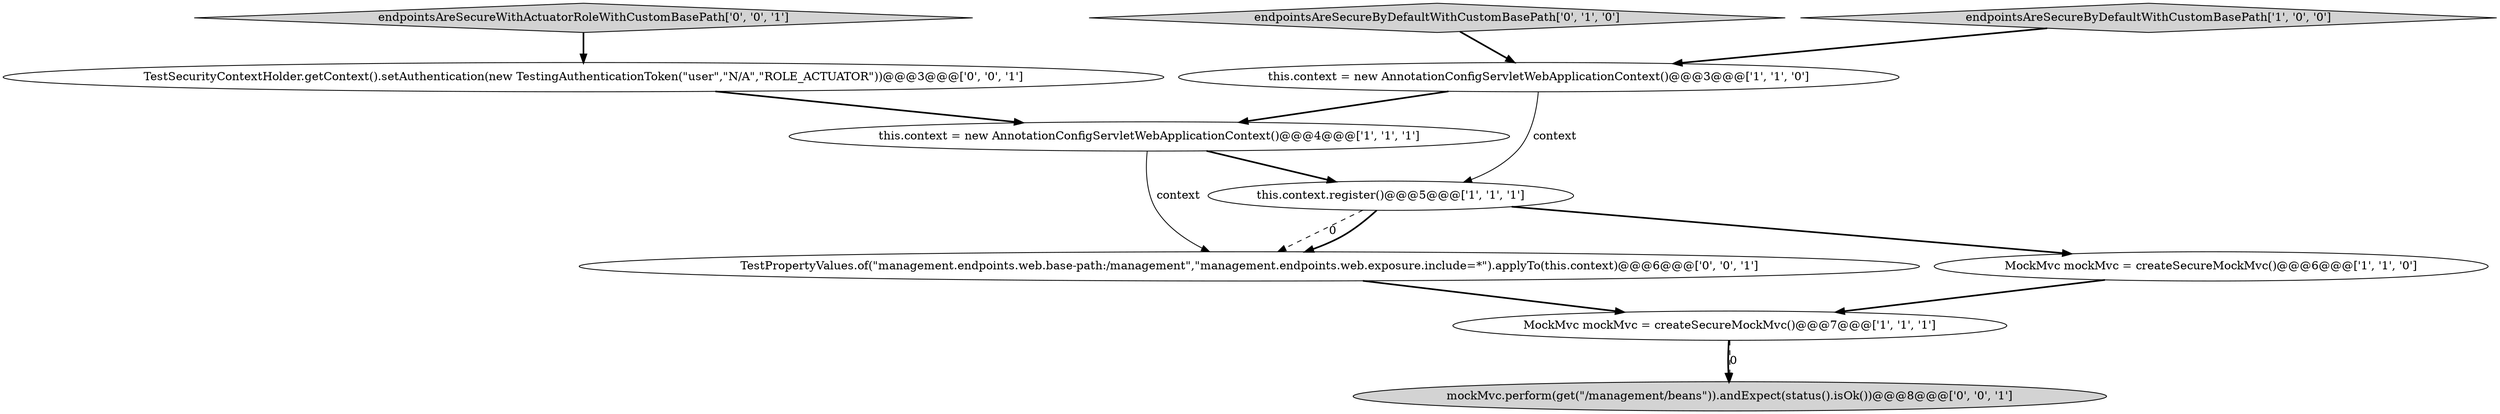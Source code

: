 digraph {
4 [style = filled, label = "this.context = new AnnotationConfigServletWebApplicationContext()@@@3@@@['1', '1', '0']", fillcolor = white, shape = ellipse image = "AAA0AAABBB1BBB"];
5 [style = filled, label = "MockMvc mockMvc = createSecureMockMvc()@@@7@@@['1', '1', '1']", fillcolor = white, shape = ellipse image = "AAA0AAABBB1BBB"];
10 [style = filled, label = "endpointsAreSecureWithActuatorRoleWithCustomBasePath['0', '0', '1']", fillcolor = lightgray, shape = diamond image = "AAA0AAABBB3BBB"];
7 [style = filled, label = "mockMvc.perform(get(\"/management/beans\")).andExpect(status().isOk())@@@8@@@['0', '0', '1']", fillcolor = lightgray, shape = ellipse image = "AAA0AAABBB3BBB"];
8 [style = filled, label = "TestSecurityContextHolder.getContext().setAuthentication(new TestingAuthenticationToken(\"user\",\"N/A\",\"ROLE_ACTUATOR\"))@@@3@@@['0', '0', '1']", fillcolor = white, shape = ellipse image = "AAA0AAABBB3BBB"];
9 [style = filled, label = "TestPropertyValues.of(\"management.endpoints.web.base-path:/management\",\"management.endpoints.web.exposure.include=*\").applyTo(this.context)@@@6@@@['0', '0', '1']", fillcolor = white, shape = ellipse image = "AAA0AAABBB3BBB"];
1 [style = filled, label = "this.context.register()@@@5@@@['1', '1', '1']", fillcolor = white, shape = ellipse image = "AAA0AAABBB1BBB"];
0 [style = filled, label = "this.context = new AnnotationConfigServletWebApplicationContext()@@@4@@@['1', '1', '1']", fillcolor = white, shape = ellipse image = "AAA0AAABBB1BBB"];
6 [style = filled, label = "endpointsAreSecureByDefaultWithCustomBasePath['0', '1', '0']", fillcolor = lightgray, shape = diamond image = "AAA0AAABBB2BBB"];
2 [style = filled, label = "MockMvc mockMvc = createSecureMockMvc()@@@6@@@['1', '1', '0']", fillcolor = white, shape = ellipse image = "AAA0AAABBB1BBB"];
3 [style = filled, label = "endpointsAreSecureByDefaultWithCustomBasePath['1', '0', '0']", fillcolor = lightgray, shape = diamond image = "AAA0AAABBB1BBB"];
8->0 [style = bold, label=""];
9->5 [style = bold, label=""];
5->7 [style = bold, label=""];
6->4 [style = bold, label=""];
0->9 [style = solid, label="context"];
1->9 [style = dashed, label="0"];
1->2 [style = bold, label=""];
5->7 [style = dashed, label="0"];
10->8 [style = bold, label=""];
3->4 [style = bold, label=""];
0->1 [style = bold, label=""];
4->1 [style = solid, label="context"];
1->9 [style = bold, label=""];
4->0 [style = bold, label=""];
2->5 [style = bold, label=""];
}
